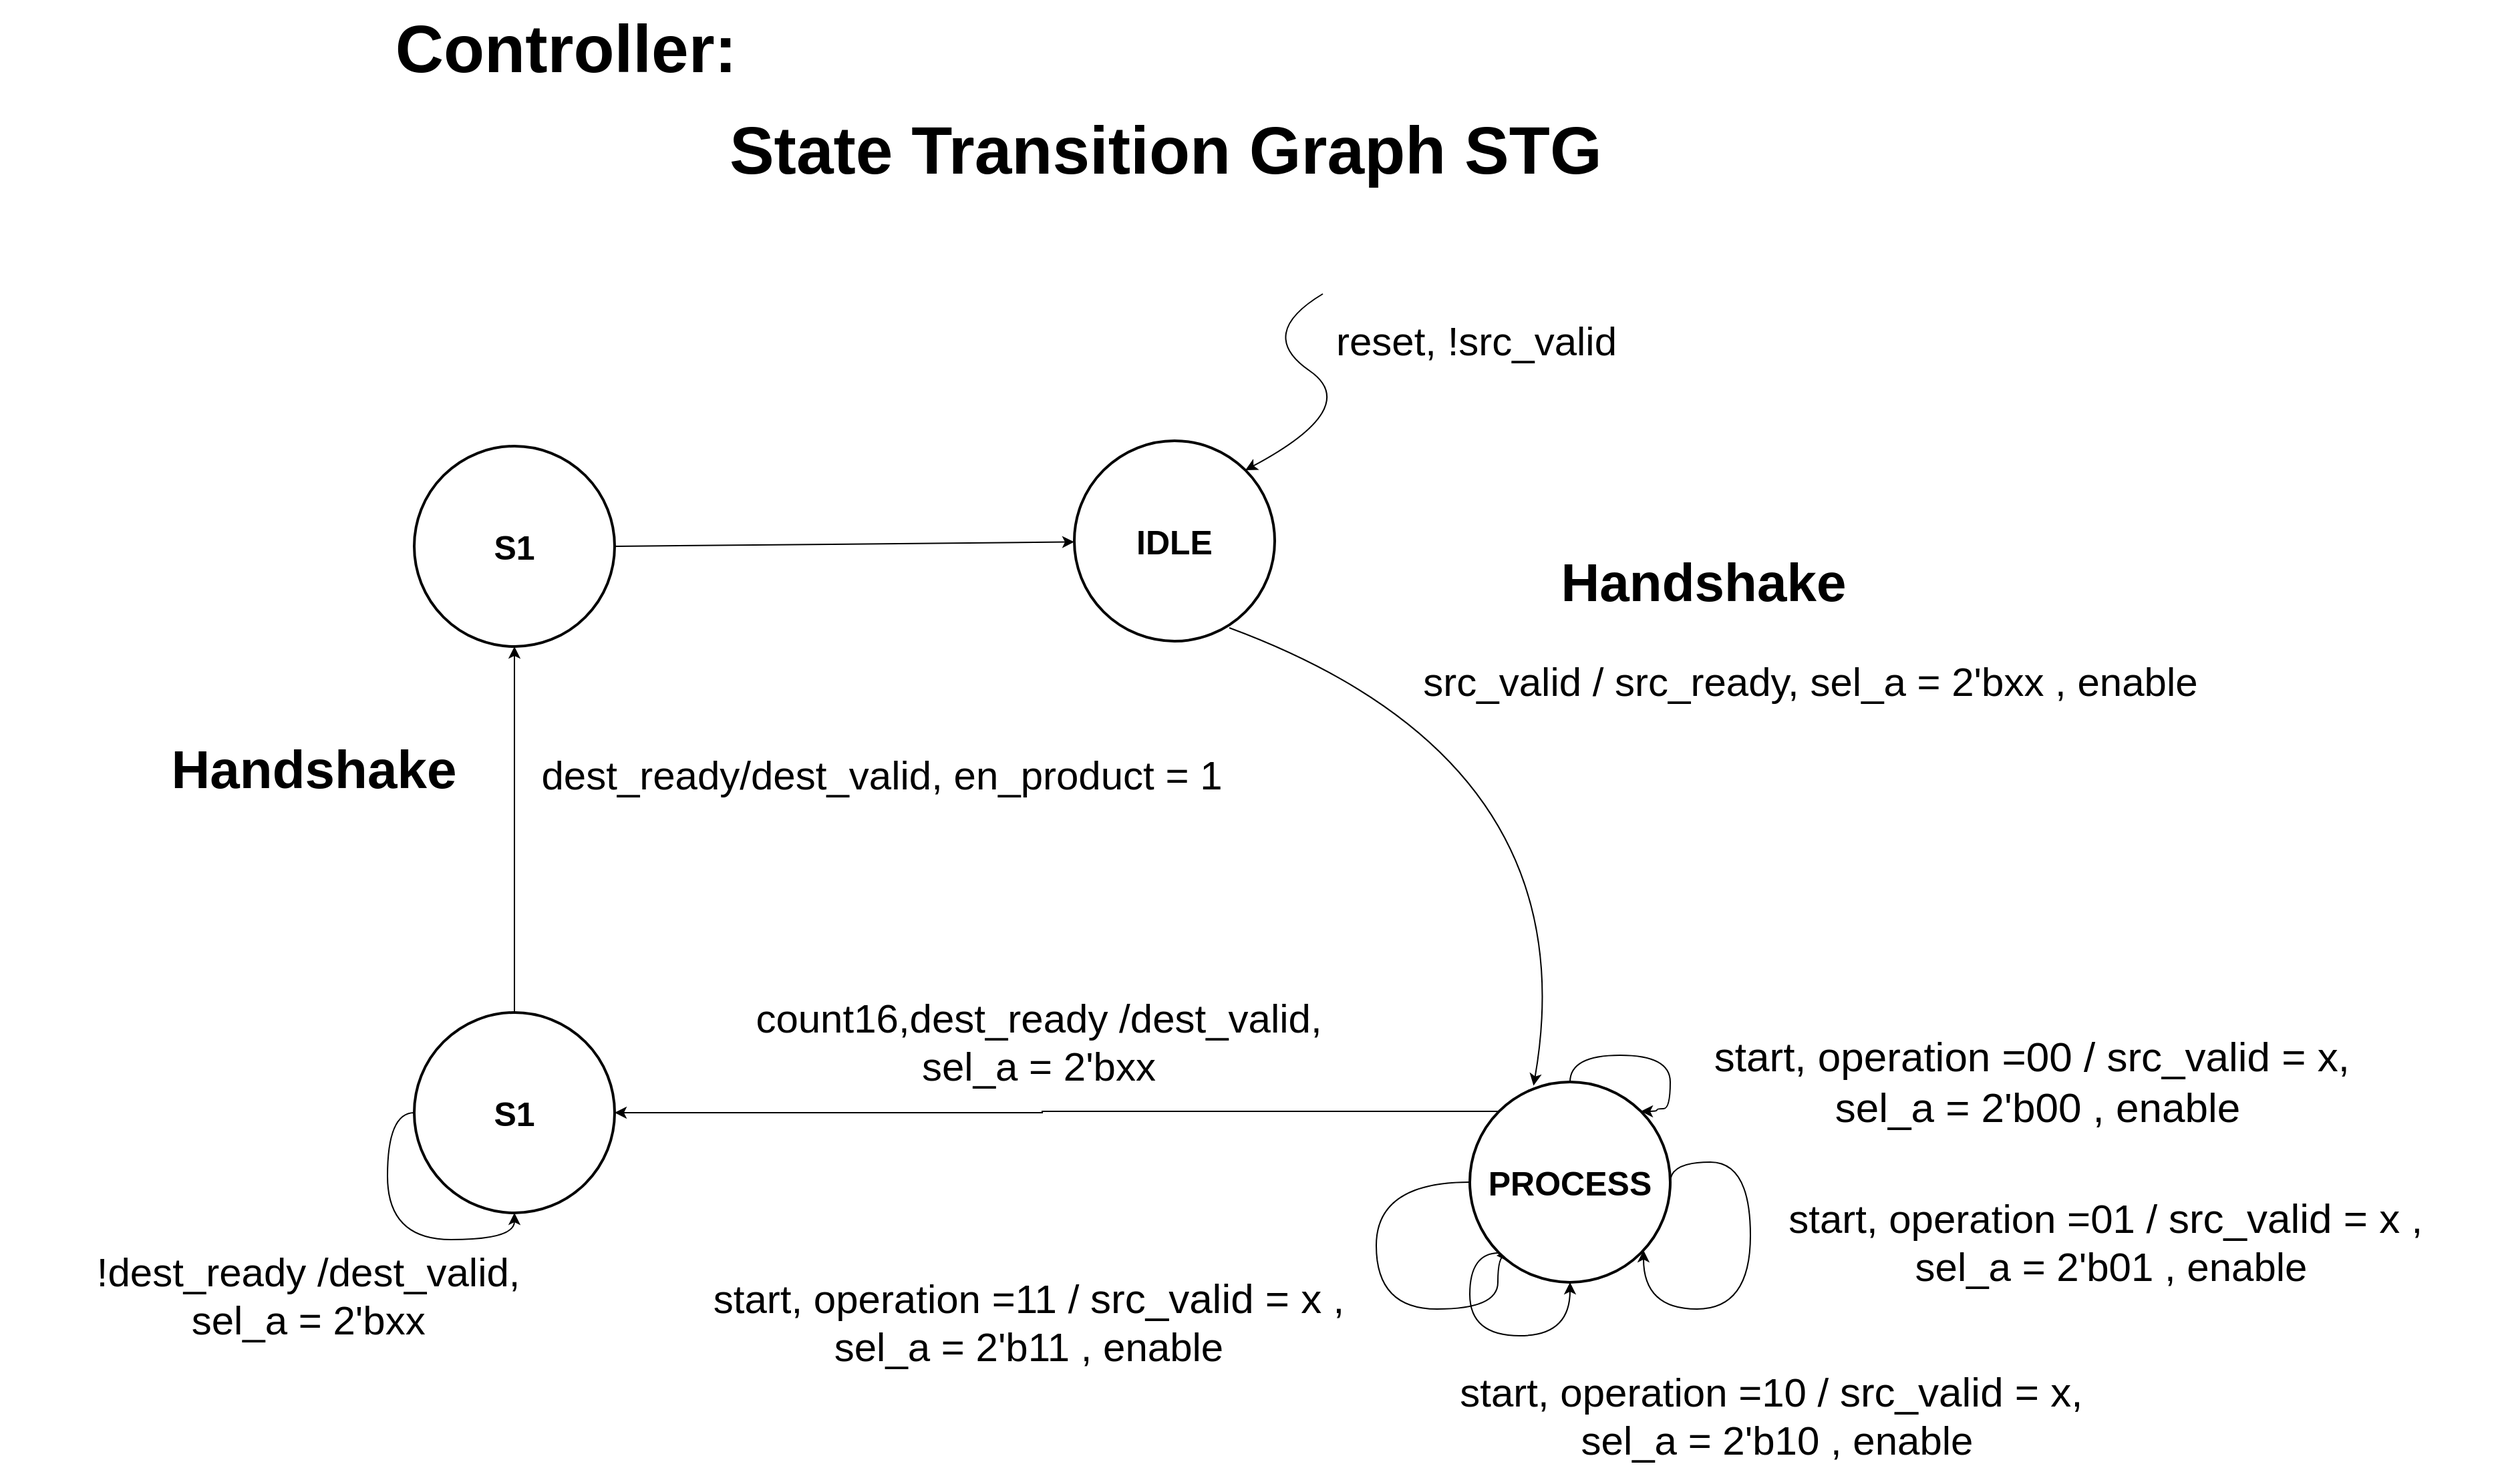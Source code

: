 <mxfile version="24.7.6">
  <diagram name="Page-1" id="FoX-252tg1TNKMLZgkpP">
    <mxGraphModel dx="4087" dy="3006" grid="1" gridSize="10" guides="1" tooltips="1" connect="1" arrows="1" fold="1" page="1" pageScale="1" pageWidth="827" pageHeight="1169" math="0" shadow="0">
      <root>
        <mxCell id="0" />
        <mxCell id="1" parent="0" />
        <mxCell id="cmFCn7VclfjNkGZ2KnOe-1" value="&lt;h1 style=&quot;margin-top: 0px;&quot;&gt;&lt;span style=&quot;background-color: initial;&quot;&gt;&lt;font style=&quot;font-size: 50px;&quot;&gt;&amp;nbsp;Controller:&lt;/font&gt;&lt;/span&gt;&lt;br&gt;&lt;/h1&gt;&lt;div&gt;&lt;span style=&quot;background-color: initial;&quot;&gt;&lt;font style=&quot;font-size: 50px;&quot;&gt;&lt;span style=&quot;white-space: pre;&quot;&gt;&#x9;&lt;/span&gt;&lt;span style=&quot;white-space: pre;&quot;&gt;&#x9;&lt;/span&gt;&amp;nbsp; &amp;nbsp;&lt;/font&gt;&lt;/span&gt;&lt;span style=&quot;font-size: 50px; background-color: initial;&quot;&gt;&lt;b&gt;State Transition Graph STG&lt;/b&gt;&lt;/span&gt;&lt;/div&gt;" style="text;html=1;whiteSpace=wrap;overflow=hidden;rounded=0;" vertex="1" parent="1">
          <mxGeometry x="-240" y="-600" width="1050" height="310" as="geometry" />
        </mxCell>
        <mxCell id="cmFCn7VclfjNkGZ2KnOe-2" value="&lt;b style=&quot;font-size: 25px;&quot;&gt;IDLE&lt;/b&gt;" style="ellipse;whiteSpace=wrap;html=1;aspect=fixed;strokeWidth=2;" vertex="1" parent="1">
          <mxGeometry x="284" y="-270" width="150" height="150" as="geometry" />
        </mxCell>
        <mxCell id="cmFCn7VclfjNkGZ2KnOe-3" style="edgeStyle=orthogonalEdgeStyle;rounded=0;orthogonalLoop=1;jettySize=auto;html=1;exitX=0;exitY=1;exitDx=0;exitDy=0;curved=1;entryX=0.5;entryY=1;entryDx=0;entryDy=0;" edge="1" parent="1" source="cmFCn7VclfjNkGZ2KnOe-5" target="cmFCn7VclfjNkGZ2KnOe-5">
          <mxGeometry relative="1" as="geometry">
            <mxPoint x="660.0" y="370" as="targetPoint" />
            <Array as="points">
              <mxPoint x="580" y="338" />
              <mxPoint x="580" y="400" />
              <mxPoint x="655" y="400" />
            </Array>
          </mxGeometry>
        </mxCell>
        <mxCell id="cmFCn7VclfjNkGZ2KnOe-4" style="edgeStyle=orthogonalEdgeStyle;rounded=0;orthogonalLoop=1;jettySize=auto;html=1;exitX=0;exitY=0.5;exitDx=0;exitDy=0;curved=1;" edge="1" parent="1" source="cmFCn7VclfjNkGZ2KnOe-5">
          <mxGeometry relative="1" as="geometry">
            <mxPoint x="600" y="340" as="targetPoint" />
            <Array as="points">
              <mxPoint x="510" y="285" />
              <mxPoint x="510" y="380" />
              <mxPoint x="601" y="380" />
            </Array>
          </mxGeometry>
        </mxCell>
        <mxCell id="cmFCn7VclfjNkGZ2KnOe-20" style="edgeStyle=orthogonalEdgeStyle;rounded=0;orthogonalLoop=1;jettySize=auto;html=1;exitX=0;exitY=0;exitDx=0;exitDy=0;entryX=1;entryY=0.5;entryDx=0;entryDy=0;" edge="1" parent="1" source="cmFCn7VclfjNkGZ2KnOe-5" target="cmFCn7VclfjNkGZ2KnOe-21">
          <mxGeometry relative="1" as="geometry">
            <mxPoint x="-10.0" y="233" as="targetPoint" />
          </mxGeometry>
        </mxCell>
        <mxCell id="cmFCn7VclfjNkGZ2KnOe-5" value="&lt;b style=&quot;font-size: 25px;&quot;&gt;PROCESS&lt;/b&gt;" style="ellipse;whiteSpace=wrap;html=1;aspect=fixed;strokeWidth=2;" vertex="1" parent="1">
          <mxGeometry x="580" y="210" width="150" height="150" as="geometry" />
        </mxCell>
        <mxCell id="cmFCn7VclfjNkGZ2KnOe-8" value="" style="curved=1;endArrow=classic;html=1;rounded=0;entryX=1;entryY=0;entryDx=0;entryDy=0;" edge="1" parent="1" target="cmFCn7VclfjNkGZ2KnOe-2">
          <mxGeometry width="50" height="50" relative="1" as="geometry">
            <mxPoint x="470" y="-380" as="sourcePoint" />
            <mxPoint x="450" y="-295" as="targetPoint" />
            <Array as="points">
              <mxPoint x="420" y="-350" />
              <mxPoint x="500" y="-295" />
            </Array>
          </mxGeometry>
        </mxCell>
        <mxCell id="cmFCn7VclfjNkGZ2KnOe-9" value="&lt;font style=&quot;font-size: 30px;&quot;&gt;reset, !src_valid&lt;/font&gt;" style="text;html=1;align=center;verticalAlign=middle;whiteSpace=wrap;rounded=0;" vertex="1" parent="1">
          <mxGeometry x="470" y="-360" width="230" height="30" as="geometry" />
        </mxCell>
        <mxCell id="cmFCn7VclfjNkGZ2KnOe-10" value="&lt;font style=&quot;font-size: 30px;&quot;&gt;src_valid / src_ready, sel_a = 2&#39;bxx , enable&lt;/font&gt;" style="text;html=1;align=center;verticalAlign=middle;whiteSpace=wrap;rounded=0;" vertex="1" parent="1">
          <mxGeometry x="530" y="-120" width="610" height="60" as="geometry" />
        </mxCell>
        <mxCell id="cmFCn7VclfjNkGZ2KnOe-11" style="edgeStyle=orthogonalEdgeStyle;rounded=0;orthogonalLoop=1;jettySize=auto;html=1;exitX=1;exitY=0.5;exitDx=0;exitDy=0;curved=1;" edge="1" parent="1" source="cmFCn7VclfjNkGZ2KnOe-5" target="cmFCn7VclfjNkGZ2KnOe-5">
          <mxGeometry relative="1" as="geometry">
            <Array as="points">
              <mxPoint x="730" y="270" />
              <mxPoint x="790" y="270" />
              <mxPoint x="790" y="380" />
              <mxPoint x="710" y="380" />
            </Array>
          </mxGeometry>
        </mxCell>
        <mxCell id="cmFCn7VclfjNkGZ2KnOe-12" value="&lt;font style=&quot;font-size: 30px;&quot;&gt;start, operation =01 /&amp;nbsp;&lt;span style=&quot;font-size: 31px;&quot;&gt;src_valid = x&amp;nbsp;&lt;/span&gt;,&amp;nbsp;&lt;/font&gt;&lt;div&gt;&lt;font style=&quot;font-size: 30px;&quot;&gt;sel_a = 2&#39;b01 , enable&lt;/font&gt;&lt;/div&gt;" style="text;html=1;align=center;verticalAlign=middle;whiteSpace=wrap;rounded=0;" vertex="1" parent="1">
          <mxGeometry x="770" y="300" width="580" height="60" as="geometry" />
        </mxCell>
        <mxCell id="cmFCn7VclfjNkGZ2KnOe-13" value="&lt;font style=&quot;font-size: 30px;&quot;&gt;start, operation =10 /&amp;nbsp;&lt;span style=&quot;font-size: 31px;&quot;&gt;src_valid = x,&amp;nbsp;&lt;/span&gt;&lt;/font&gt;&lt;div&gt;&lt;font style=&quot;font-size: 30px;&quot;&gt;sel_a = 2&#39;b10 , enable&lt;/font&gt;&lt;/div&gt;" style="text;html=1;align=center;verticalAlign=middle;whiteSpace=wrap;rounded=0;rotation=0;" vertex="1" parent="1">
          <mxGeometry x="510" y="430" width="600" height="60" as="geometry" />
        </mxCell>
        <mxCell id="cmFCn7VclfjNkGZ2KnOe-14" value="&lt;font style=&quot;font-size: 30px;&quot;&gt;start, operation =11 /&amp;nbsp;&lt;span style=&quot;font-size: 31px;&quot;&gt;src_valid = x&amp;nbsp;&lt;/span&gt;,&lt;/font&gt;&lt;div&gt;&lt;font style=&quot;font-size: 30px;&quot;&gt;sel_a = 2&#39;b11 , enable&lt;/font&gt;&lt;/div&gt;" style="text;html=1;align=center;verticalAlign=middle;whiteSpace=wrap;rounded=0;" vertex="1" parent="1">
          <mxGeometry x="-40" y="360" width="580" height="60" as="geometry" />
        </mxCell>
        <mxCell id="cmFCn7VclfjNkGZ2KnOe-15" style="edgeStyle=orthogonalEdgeStyle;rounded=0;orthogonalLoop=1;jettySize=auto;html=1;exitX=0.5;exitY=0;exitDx=0;exitDy=0;entryX=1;entryY=0;entryDx=0;entryDy=0;curved=1;" edge="1" parent="1" source="cmFCn7VclfjNkGZ2KnOe-5" target="cmFCn7VclfjNkGZ2KnOe-5">
          <mxGeometry relative="1" as="geometry">
            <Array as="points">
              <mxPoint x="655" y="190" />
              <mxPoint x="730" y="190" />
              <mxPoint x="730" y="230" />
              <mxPoint x="720" y="230" />
              <mxPoint x="720" y="232" />
            </Array>
          </mxGeometry>
        </mxCell>
        <mxCell id="cmFCn7VclfjNkGZ2KnOe-16" value="&lt;font style=&quot;font-size: 31px;&quot;&gt;start, operation =00 / src_valid = x,&amp;nbsp;&lt;/font&gt;&lt;div&gt;&lt;font style=&quot;font-size: 31px;&quot;&gt;sel_a = 2&#39;b00 , enable&lt;/font&gt;&lt;/div&gt;" style="text;html=1;align=center;verticalAlign=middle;whiteSpace=wrap;rounded=0;" vertex="1" parent="1">
          <mxGeometry x="700" y="180" width="610" height="60" as="geometry" />
        </mxCell>
        <mxCell id="cmFCn7VclfjNkGZ2KnOe-17" value="&lt;font style=&quot;font-size: 30px;&quot;&gt;count16,dest_ready /dest_valid,&lt;/font&gt;&lt;div&gt;&lt;font style=&quot;font-size: 30px;&quot;&gt;&amp;nbsp;sel_a = 2&#39;bxx&amp;nbsp;&lt;/font&gt;&lt;/div&gt;" style="text;html=1;align=center;verticalAlign=middle;whiteSpace=wrap;rounded=0;" vertex="1" parent="1">
          <mxGeometry x="35" y="150" width="445" height="60" as="geometry" />
        </mxCell>
        <mxCell id="cmFCn7VclfjNkGZ2KnOe-18" value="&lt;font style=&quot;font-size: 40px;&quot;&gt;&lt;b&gt;Handshake&lt;/b&gt;&lt;/font&gt;" style="text;html=1;align=center;verticalAlign=middle;whiteSpace=wrap;rounded=0;" vertex="1" parent="1">
          <mxGeometry x="600" y="-200" width="310" height="70" as="geometry" />
        </mxCell>
        <mxCell id="cmFCn7VclfjNkGZ2KnOe-21" value="&lt;b style=&quot;font-size: 25px;&quot;&gt;S1&lt;/b&gt;" style="ellipse;whiteSpace=wrap;html=1;aspect=fixed;strokeWidth=2;" vertex="1" parent="1">
          <mxGeometry x="-210" y="158" width="150" height="150" as="geometry" />
        </mxCell>
        <mxCell id="cmFCn7VclfjNkGZ2KnOe-22" value="&lt;font style=&quot;font-size: 30px;&quot;&gt;!dest_ready /dest_valid,&amp;nbsp;&lt;/font&gt;&lt;div&gt;&lt;font style=&quot;font-size: 30px;&quot;&gt;sel_a = 2&#39;bxx&amp;nbsp;&lt;/font&gt;&lt;/div&gt;" style="text;html=1;align=center;verticalAlign=middle;whiteSpace=wrap;rounded=0;" vertex="1" parent="1">
          <mxGeometry x="-520" y="340" width="470" height="60" as="geometry" />
        </mxCell>
        <mxCell id="cmFCn7VclfjNkGZ2KnOe-25" style="edgeStyle=orthogonalEdgeStyle;rounded=0;orthogonalLoop=1;jettySize=auto;html=1;exitX=0;exitY=0.5;exitDx=0;exitDy=0;entryX=0.5;entryY=1;entryDx=0;entryDy=0;curved=1;" edge="1" parent="1" source="cmFCn7VclfjNkGZ2KnOe-21" target="cmFCn7VclfjNkGZ2KnOe-21">
          <mxGeometry relative="1" as="geometry" />
        </mxCell>
        <mxCell id="cmFCn7VclfjNkGZ2KnOe-27" value="" style="edgeStyle=none;orthogonalLoop=1;jettySize=auto;html=1;rounded=0;entryX=0.318;entryY=0.018;entryDx=0;entryDy=0;entryPerimeter=0;curved=1;" edge="1" parent="1" target="cmFCn7VclfjNkGZ2KnOe-5">
          <mxGeometry width="80" relative="1" as="geometry">
            <mxPoint x="400" y="-130" as="sourcePoint" />
            <mxPoint x="510" as="targetPoint" />
            <Array as="points">
              <mxPoint x="670" y="-30" />
            </Array>
          </mxGeometry>
        </mxCell>
        <mxCell id="cmFCn7VclfjNkGZ2KnOe-28" value="&lt;b style=&quot;font-size: 25px;&quot;&gt;S1&lt;/b&gt;" style="ellipse;whiteSpace=wrap;html=1;aspect=fixed;strokeWidth=2;" vertex="1" parent="1">
          <mxGeometry x="-210" y="-266" width="150" height="150" as="geometry" />
        </mxCell>
        <mxCell id="cmFCn7VclfjNkGZ2KnOe-29" value="" style="edgeStyle=none;orthogonalLoop=1;jettySize=auto;html=1;rounded=0;exitX=0.5;exitY=0;exitDx=0;exitDy=0;entryX=0.5;entryY=1;entryDx=0;entryDy=0;" edge="1" parent="1" source="cmFCn7VclfjNkGZ2KnOe-21" target="cmFCn7VclfjNkGZ2KnOe-28">
          <mxGeometry width="80" relative="1" as="geometry">
            <mxPoint x="-190" as="sourcePoint" />
            <mxPoint x="-110" as="targetPoint" />
            <Array as="points" />
          </mxGeometry>
        </mxCell>
        <mxCell id="cmFCn7VclfjNkGZ2KnOe-31" value="" style="edgeStyle=none;orthogonalLoop=1;jettySize=auto;html=1;rounded=0;exitX=1;exitY=0.5;exitDx=0;exitDy=0;curved=1;" edge="1" parent="1" source="cmFCn7VclfjNkGZ2KnOe-28" target="cmFCn7VclfjNkGZ2KnOe-2">
          <mxGeometry width="80" relative="1" as="geometry">
            <mxPoint x="90" y="-140" as="sourcePoint" />
            <mxPoint x="170" y="-140" as="targetPoint" />
            <Array as="points" />
          </mxGeometry>
        </mxCell>
        <mxCell id="cmFCn7VclfjNkGZ2KnOe-32" value="&lt;font style=&quot;font-size: 30px;&quot;&gt;dest_ready/dest_valid, en_product = 1&lt;/font&gt;" style="text;html=1;align=center;verticalAlign=middle;whiteSpace=wrap;rounded=0;" vertex="1" parent="1">
          <mxGeometry x="-130" y="-50" width="540" height="60" as="geometry" />
        </mxCell>
        <mxCell id="cmFCn7VclfjNkGZ2KnOe-33" value="&lt;font style=&quot;font-size: 40px;&quot;&gt;&lt;b&gt;Handshake&lt;/b&gt;&lt;/font&gt;" style="text;html=1;align=center;verticalAlign=middle;whiteSpace=wrap;rounded=0;" vertex="1" parent="1">
          <mxGeometry x="-440" y="-60" width="310" height="70" as="geometry" />
        </mxCell>
      </root>
    </mxGraphModel>
  </diagram>
</mxfile>
